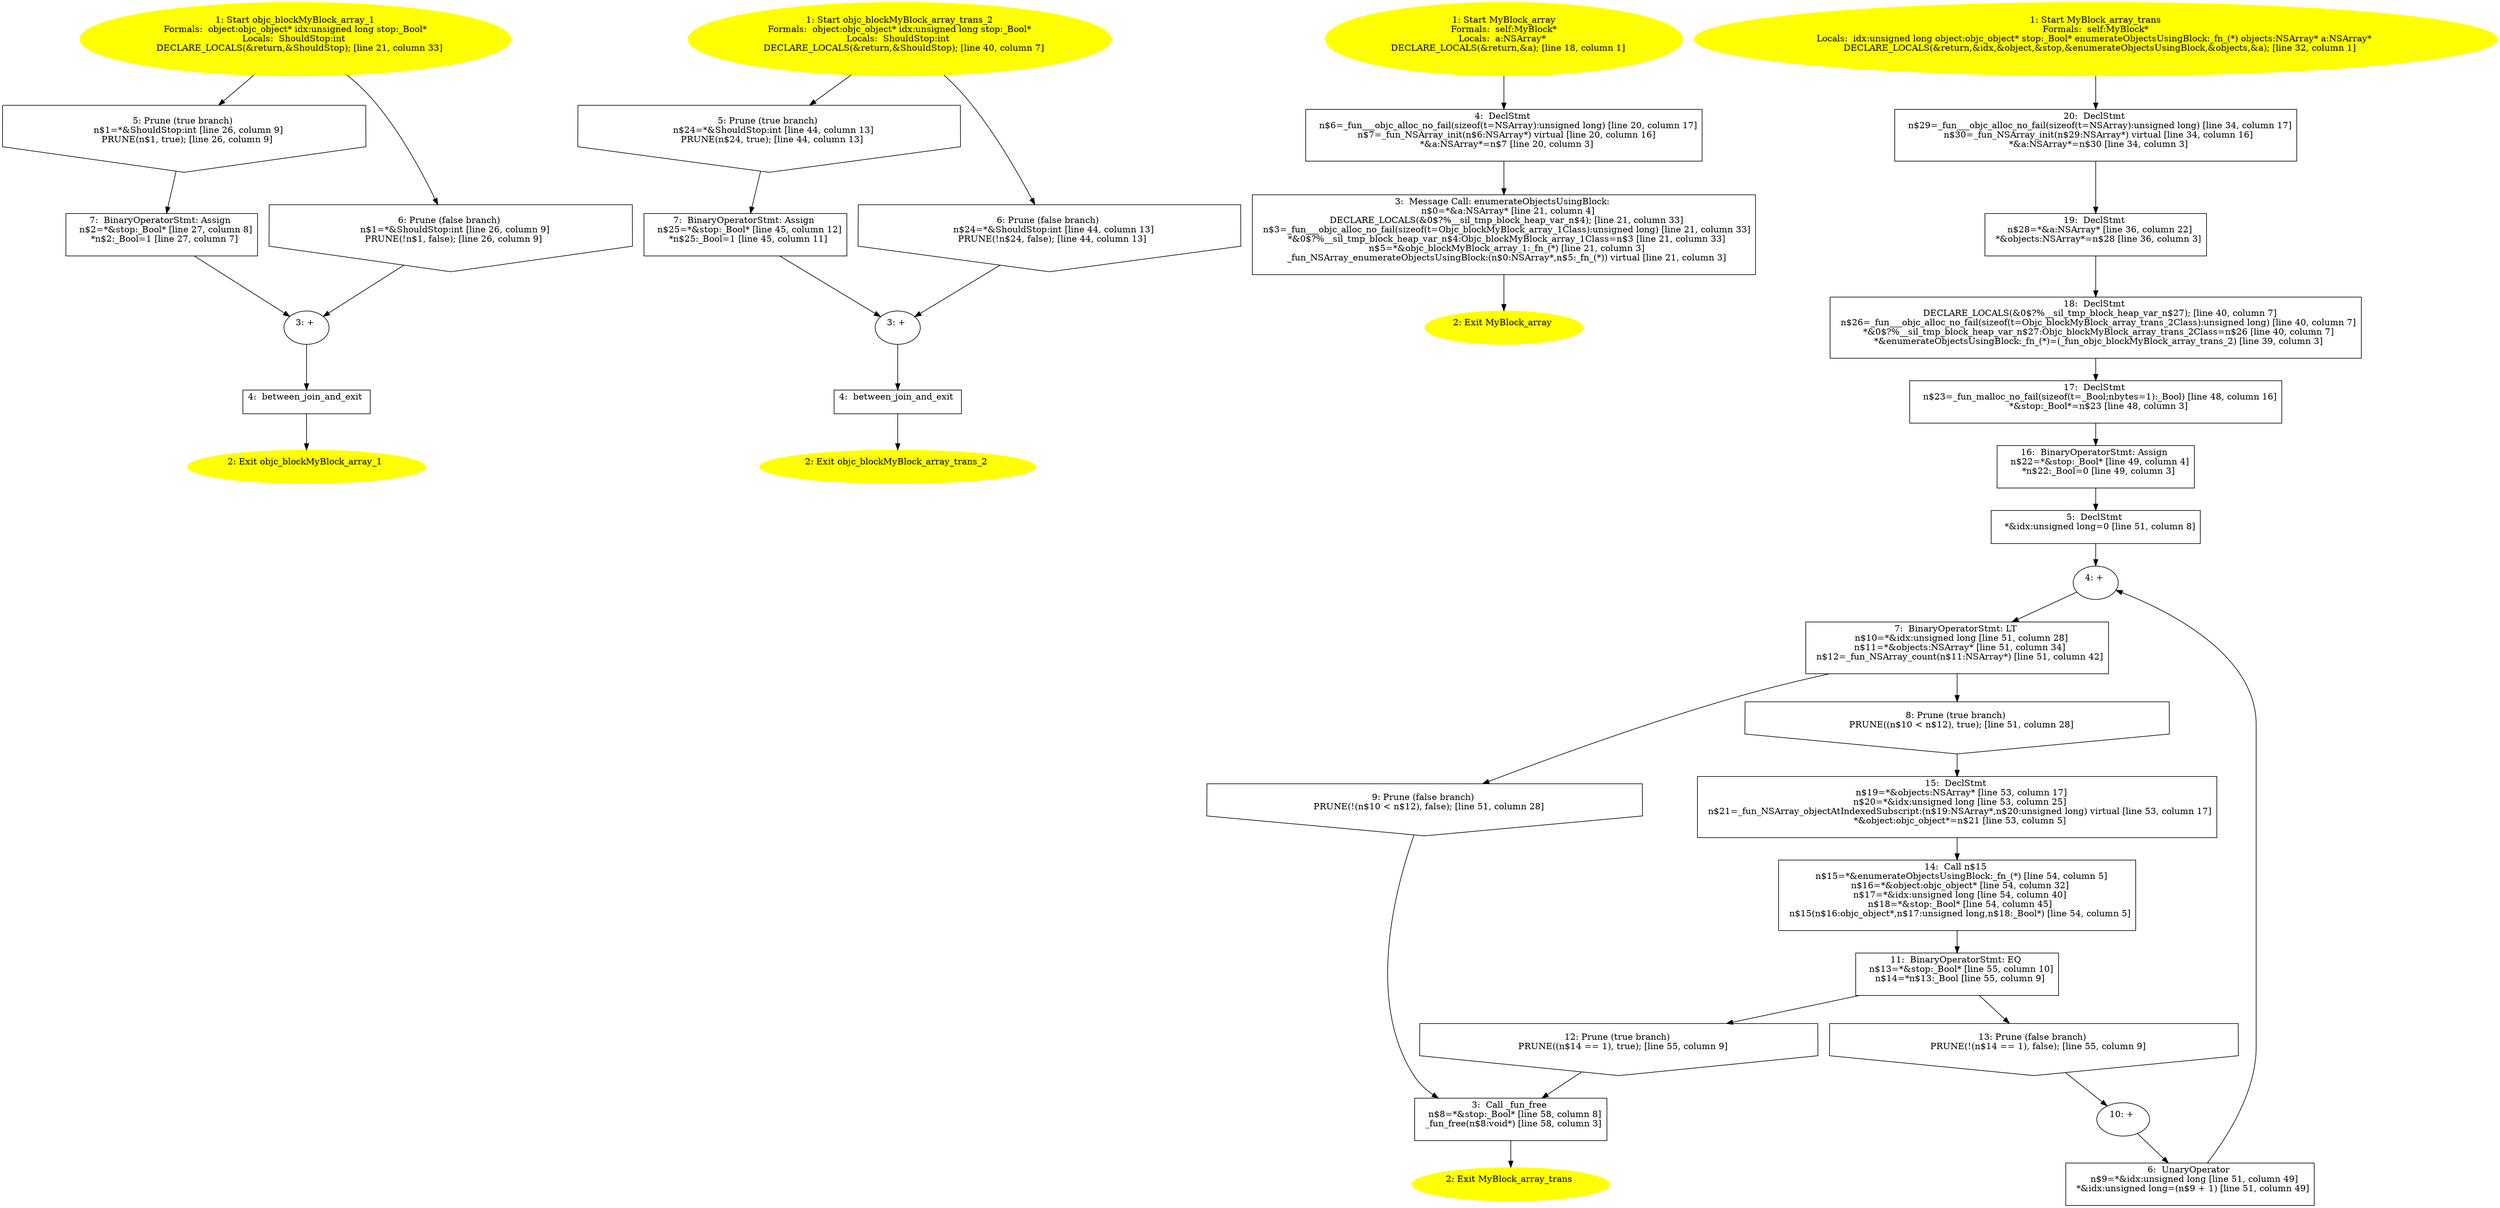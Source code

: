 /* @generated */
digraph iCFG {
"objc_blockMyBlock_array_1.876ea7470c254ef92f8b4921d5f810e1_1" [label="1: Start objc_blockMyBlock_array_1\nFormals:  object:objc_object* idx:unsigned long stop:_Bool*\nLocals:  ShouldStop:int \n   DECLARE_LOCALS(&return,&ShouldStop); [line 21, column 33]\n " color=yellow style=filled]
	

	 "objc_blockMyBlock_array_1.876ea7470c254ef92f8b4921d5f810e1_1" -> "objc_blockMyBlock_array_1.876ea7470c254ef92f8b4921d5f810e1_5" ;
	 "objc_blockMyBlock_array_1.876ea7470c254ef92f8b4921d5f810e1_1" -> "objc_blockMyBlock_array_1.876ea7470c254ef92f8b4921d5f810e1_6" ;
"objc_blockMyBlock_array_1.876ea7470c254ef92f8b4921d5f810e1_2" [label="2: Exit objc_blockMyBlock_array_1 \n  " color=yellow style=filled]
	

"objc_blockMyBlock_array_1.876ea7470c254ef92f8b4921d5f810e1_3" [label="3: + \n  " ]
	

	 "objc_blockMyBlock_array_1.876ea7470c254ef92f8b4921d5f810e1_3" -> "objc_blockMyBlock_array_1.876ea7470c254ef92f8b4921d5f810e1_4" ;
"objc_blockMyBlock_array_1.876ea7470c254ef92f8b4921d5f810e1_4" [label="4:  between_join_and_exit \n  " shape="box"]
	

	 "objc_blockMyBlock_array_1.876ea7470c254ef92f8b4921d5f810e1_4" -> "objc_blockMyBlock_array_1.876ea7470c254ef92f8b4921d5f810e1_2" ;
"objc_blockMyBlock_array_1.876ea7470c254ef92f8b4921d5f810e1_5" [label="5: Prune (true branch) \n   n$1=*&ShouldStop:int [line 26, column 9]\n  PRUNE(n$1, true); [line 26, column 9]\n " shape="invhouse"]
	

	 "objc_blockMyBlock_array_1.876ea7470c254ef92f8b4921d5f810e1_5" -> "objc_blockMyBlock_array_1.876ea7470c254ef92f8b4921d5f810e1_7" ;
"objc_blockMyBlock_array_1.876ea7470c254ef92f8b4921d5f810e1_6" [label="6: Prune (false branch) \n   n$1=*&ShouldStop:int [line 26, column 9]\n  PRUNE(!n$1, false); [line 26, column 9]\n " shape="invhouse"]
	

	 "objc_blockMyBlock_array_1.876ea7470c254ef92f8b4921d5f810e1_6" -> "objc_blockMyBlock_array_1.876ea7470c254ef92f8b4921d5f810e1_3" ;
"objc_blockMyBlock_array_1.876ea7470c254ef92f8b4921d5f810e1_7" [label="7:  BinaryOperatorStmt: Assign \n   n$2=*&stop:_Bool* [line 27, column 8]\n  *n$2:_Bool=1 [line 27, column 7]\n " shape="box"]
	

	 "objc_blockMyBlock_array_1.876ea7470c254ef92f8b4921d5f810e1_7" -> "objc_blockMyBlock_array_1.876ea7470c254ef92f8b4921d5f810e1_3" ;
"objc_blockMyBlock_array_trans_2.5153520a659dce1fe6582bd44cf47e84_1" [label="1: Start objc_blockMyBlock_array_trans_2\nFormals:  object:objc_object* idx:unsigned long stop:_Bool*\nLocals:  ShouldStop:int \n   DECLARE_LOCALS(&return,&ShouldStop); [line 40, column 7]\n " color=yellow style=filled]
	

	 "objc_blockMyBlock_array_trans_2.5153520a659dce1fe6582bd44cf47e84_1" -> "objc_blockMyBlock_array_trans_2.5153520a659dce1fe6582bd44cf47e84_5" ;
	 "objc_blockMyBlock_array_trans_2.5153520a659dce1fe6582bd44cf47e84_1" -> "objc_blockMyBlock_array_trans_2.5153520a659dce1fe6582bd44cf47e84_6" ;
"objc_blockMyBlock_array_trans_2.5153520a659dce1fe6582bd44cf47e84_2" [label="2: Exit objc_blockMyBlock_array_trans_2 \n  " color=yellow style=filled]
	

"objc_blockMyBlock_array_trans_2.5153520a659dce1fe6582bd44cf47e84_3" [label="3: + \n  " ]
	

	 "objc_blockMyBlock_array_trans_2.5153520a659dce1fe6582bd44cf47e84_3" -> "objc_blockMyBlock_array_trans_2.5153520a659dce1fe6582bd44cf47e84_4" ;
"objc_blockMyBlock_array_trans_2.5153520a659dce1fe6582bd44cf47e84_4" [label="4:  between_join_and_exit \n  " shape="box"]
	

	 "objc_blockMyBlock_array_trans_2.5153520a659dce1fe6582bd44cf47e84_4" -> "objc_blockMyBlock_array_trans_2.5153520a659dce1fe6582bd44cf47e84_2" ;
"objc_blockMyBlock_array_trans_2.5153520a659dce1fe6582bd44cf47e84_5" [label="5: Prune (true branch) \n   n$24=*&ShouldStop:int [line 44, column 13]\n  PRUNE(n$24, true); [line 44, column 13]\n " shape="invhouse"]
	

	 "objc_blockMyBlock_array_trans_2.5153520a659dce1fe6582bd44cf47e84_5" -> "objc_blockMyBlock_array_trans_2.5153520a659dce1fe6582bd44cf47e84_7" ;
"objc_blockMyBlock_array_trans_2.5153520a659dce1fe6582bd44cf47e84_6" [label="6: Prune (false branch) \n   n$24=*&ShouldStop:int [line 44, column 13]\n  PRUNE(!n$24, false); [line 44, column 13]\n " shape="invhouse"]
	

	 "objc_blockMyBlock_array_trans_2.5153520a659dce1fe6582bd44cf47e84_6" -> "objc_blockMyBlock_array_trans_2.5153520a659dce1fe6582bd44cf47e84_3" ;
"objc_blockMyBlock_array_trans_2.5153520a659dce1fe6582bd44cf47e84_7" [label="7:  BinaryOperatorStmt: Assign \n   n$25=*&stop:_Bool* [line 45, column 12]\n  *n$25:_Bool=1 [line 45, column 11]\n " shape="box"]
	

	 "objc_blockMyBlock_array_trans_2.5153520a659dce1fe6582bd44cf47e84_7" -> "objc_blockMyBlock_array_trans_2.5153520a659dce1fe6582bd44cf47e84_3" ;
"array#MyBlock#instance.8be6e5b5e968d186440e1931c9eb40de_1" [label="1: Start MyBlock_array\nFormals:  self:MyBlock*\nLocals:  a:NSArray* \n   DECLARE_LOCALS(&return,&a); [line 18, column 1]\n " color=yellow style=filled]
	

	 "array#MyBlock#instance.8be6e5b5e968d186440e1931c9eb40de_1" -> "array#MyBlock#instance.8be6e5b5e968d186440e1931c9eb40de_4" ;
"array#MyBlock#instance.8be6e5b5e968d186440e1931c9eb40de_2" [label="2: Exit MyBlock_array \n  " color=yellow style=filled]
	

"array#MyBlock#instance.8be6e5b5e968d186440e1931c9eb40de_3" [label="3:  Message Call: enumerateObjectsUsingBlock: \n   n$0=*&a:NSArray* [line 21, column 4]\n  DECLARE_LOCALS(&0$?%__sil_tmp_block_heap_var_n$4); [line 21, column 33]\n  n$3=_fun___objc_alloc_no_fail(sizeof(t=Objc_blockMyBlock_array_1Class):unsigned long) [line 21, column 33]\n  *&0$?%__sil_tmp_block_heap_var_n$4:Objc_blockMyBlock_array_1Class=n$3 [line 21, column 33]\n  n$5=*&objc_blockMyBlock_array_1:_fn_(*) [line 21, column 3]\n  _fun_NSArray_enumerateObjectsUsingBlock:(n$0:NSArray*,n$5:_fn_(*)) virtual [line 21, column 3]\n " shape="box"]
	

	 "array#MyBlock#instance.8be6e5b5e968d186440e1931c9eb40de_3" -> "array#MyBlock#instance.8be6e5b5e968d186440e1931c9eb40de_2" ;
"array#MyBlock#instance.8be6e5b5e968d186440e1931c9eb40de_4" [label="4:  DeclStmt \n   n$6=_fun___objc_alloc_no_fail(sizeof(t=NSArray):unsigned long) [line 20, column 17]\n  n$7=_fun_NSArray_init(n$6:NSArray*) virtual [line 20, column 16]\n  *&a:NSArray*=n$7 [line 20, column 3]\n " shape="box"]
	

	 "array#MyBlock#instance.8be6e5b5e968d186440e1931c9eb40de_4" -> "array#MyBlock#instance.8be6e5b5e968d186440e1931c9eb40de_3" ;
"array_trans#MyBlock#instance.13289a590560d0628a3ae5174e716a32_1" [label="1: Start MyBlock_array_trans\nFormals:  self:MyBlock*\nLocals:  idx:unsigned long object:objc_object* stop:_Bool* enumerateObjectsUsingBlock:_fn_(*) objects:NSArray* a:NSArray* \n   DECLARE_LOCALS(&return,&idx,&object,&stop,&enumerateObjectsUsingBlock,&objects,&a); [line 32, column 1]\n " color=yellow style=filled]
	

	 "array_trans#MyBlock#instance.13289a590560d0628a3ae5174e716a32_1" -> "array_trans#MyBlock#instance.13289a590560d0628a3ae5174e716a32_20" ;
"array_trans#MyBlock#instance.13289a590560d0628a3ae5174e716a32_2" [label="2: Exit MyBlock_array_trans \n  " color=yellow style=filled]
	

"array_trans#MyBlock#instance.13289a590560d0628a3ae5174e716a32_3" [label="3:  Call _fun_free \n   n$8=*&stop:_Bool* [line 58, column 8]\n  _fun_free(n$8:void*) [line 58, column 3]\n " shape="box"]
	

	 "array_trans#MyBlock#instance.13289a590560d0628a3ae5174e716a32_3" -> "array_trans#MyBlock#instance.13289a590560d0628a3ae5174e716a32_2" ;
"array_trans#MyBlock#instance.13289a590560d0628a3ae5174e716a32_4" [label="4: + \n  " ]
	

	 "array_trans#MyBlock#instance.13289a590560d0628a3ae5174e716a32_4" -> "array_trans#MyBlock#instance.13289a590560d0628a3ae5174e716a32_7" ;
"array_trans#MyBlock#instance.13289a590560d0628a3ae5174e716a32_5" [label="5:  DeclStmt \n   *&idx:unsigned long=0 [line 51, column 8]\n " shape="box"]
	

	 "array_trans#MyBlock#instance.13289a590560d0628a3ae5174e716a32_5" -> "array_trans#MyBlock#instance.13289a590560d0628a3ae5174e716a32_4" ;
"array_trans#MyBlock#instance.13289a590560d0628a3ae5174e716a32_6" [label="6:  UnaryOperator \n   n$9=*&idx:unsigned long [line 51, column 49]\n  *&idx:unsigned long=(n$9 + 1) [line 51, column 49]\n " shape="box"]
	

	 "array_trans#MyBlock#instance.13289a590560d0628a3ae5174e716a32_6" -> "array_trans#MyBlock#instance.13289a590560d0628a3ae5174e716a32_4" ;
"array_trans#MyBlock#instance.13289a590560d0628a3ae5174e716a32_7" [label="7:  BinaryOperatorStmt: LT \n   n$10=*&idx:unsigned long [line 51, column 28]\n  n$11=*&objects:NSArray* [line 51, column 34]\n  n$12=_fun_NSArray_count(n$11:NSArray*) [line 51, column 42]\n " shape="box"]
	

	 "array_trans#MyBlock#instance.13289a590560d0628a3ae5174e716a32_7" -> "array_trans#MyBlock#instance.13289a590560d0628a3ae5174e716a32_8" ;
	 "array_trans#MyBlock#instance.13289a590560d0628a3ae5174e716a32_7" -> "array_trans#MyBlock#instance.13289a590560d0628a3ae5174e716a32_9" ;
"array_trans#MyBlock#instance.13289a590560d0628a3ae5174e716a32_8" [label="8: Prune (true branch) \n   PRUNE((n$10 < n$12), true); [line 51, column 28]\n " shape="invhouse"]
	

	 "array_trans#MyBlock#instance.13289a590560d0628a3ae5174e716a32_8" -> "array_trans#MyBlock#instance.13289a590560d0628a3ae5174e716a32_15" ;
"array_trans#MyBlock#instance.13289a590560d0628a3ae5174e716a32_9" [label="9: Prune (false branch) \n   PRUNE(!(n$10 < n$12), false); [line 51, column 28]\n " shape="invhouse"]
	

	 "array_trans#MyBlock#instance.13289a590560d0628a3ae5174e716a32_9" -> "array_trans#MyBlock#instance.13289a590560d0628a3ae5174e716a32_3" ;
"array_trans#MyBlock#instance.13289a590560d0628a3ae5174e716a32_10" [label="10: + \n  " ]
	

	 "array_trans#MyBlock#instance.13289a590560d0628a3ae5174e716a32_10" -> "array_trans#MyBlock#instance.13289a590560d0628a3ae5174e716a32_6" ;
"array_trans#MyBlock#instance.13289a590560d0628a3ae5174e716a32_11" [label="11:  BinaryOperatorStmt: EQ \n   n$13=*&stop:_Bool* [line 55, column 10]\n  n$14=*n$13:_Bool [line 55, column 9]\n " shape="box"]
	

	 "array_trans#MyBlock#instance.13289a590560d0628a3ae5174e716a32_11" -> "array_trans#MyBlock#instance.13289a590560d0628a3ae5174e716a32_12" ;
	 "array_trans#MyBlock#instance.13289a590560d0628a3ae5174e716a32_11" -> "array_trans#MyBlock#instance.13289a590560d0628a3ae5174e716a32_13" ;
"array_trans#MyBlock#instance.13289a590560d0628a3ae5174e716a32_12" [label="12: Prune (true branch) \n   PRUNE((n$14 == 1), true); [line 55, column 9]\n " shape="invhouse"]
	

	 "array_trans#MyBlock#instance.13289a590560d0628a3ae5174e716a32_12" -> "array_trans#MyBlock#instance.13289a590560d0628a3ae5174e716a32_3" ;
"array_trans#MyBlock#instance.13289a590560d0628a3ae5174e716a32_13" [label="13: Prune (false branch) \n   PRUNE(!(n$14 == 1), false); [line 55, column 9]\n " shape="invhouse"]
	

	 "array_trans#MyBlock#instance.13289a590560d0628a3ae5174e716a32_13" -> "array_trans#MyBlock#instance.13289a590560d0628a3ae5174e716a32_10" ;
"array_trans#MyBlock#instance.13289a590560d0628a3ae5174e716a32_14" [label="14:  Call n$15 \n   n$15=*&enumerateObjectsUsingBlock:_fn_(*) [line 54, column 5]\n  n$16=*&object:objc_object* [line 54, column 32]\n  n$17=*&idx:unsigned long [line 54, column 40]\n  n$18=*&stop:_Bool* [line 54, column 45]\n  n$15(n$16:objc_object*,n$17:unsigned long,n$18:_Bool*) [line 54, column 5]\n " shape="box"]
	

	 "array_trans#MyBlock#instance.13289a590560d0628a3ae5174e716a32_14" -> "array_trans#MyBlock#instance.13289a590560d0628a3ae5174e716a32_11" ;
"array_trans#MyBlock#instance.13289a590560d0628a3ae5174e716a32_15" [label="15:  DeclStmt \n   n$19=*&objects:NSArray* [line 53, column 17]\n  n$20=*&idx:unsigned long [line 53, column 25]\n  n$21=_fun_NSArray_objectAtIndexedSubscript:(n$19:NSArray*,n$20:unsigned long) virtual [line 53, column 17]\n  *&object:objc_object*=n$21 [line 53, column 5]\n " shape="box"]
	

	 "array_trans#MyBlock#instance.13289a590560d0628a3ae5174e716a32_15" -> "array_trans#MyBlock#instance.13289a590560d0628a3ae5174e716a32_14" ;
"array_trans#MyBlock#instance.13289a590560d0628a3ae5174e716a32_16" [label="16:  BinaryOperatorStmt: Assign \n   n$22=*&stop:_Bool* [line 49, column 4]\n  *n$22:_Bool=0 [line 49, column 3]\n " shape="box"]
	

	 "array_trans#MyBlock#instance.13289a590560d0628a3ae5174e716a32_16" -> "array_trans#MyBlock#instance.13289a590560d0628a3ae5174e716a32_5" ;
"array_trans#MyBlock#instance.13289a590560d0628a3ae5174e716a32_17" [label="17:  DeclStmt \n   n$23=_fun_malloc_no_fail(sizeof(t=_Bool;nbytes=1):_Bool) [line 48, column 16]\n  *&stop:_Bool*=n$23 [line 48, column 3]\n " shape="box"]
	

	 "array_trans#MyBlock#instance.13289a590560d0628a3ae5174e716a32_17" -> "array_trans#MyBlock#instance.13289a590560d0628a3ae5174e716a32_16" ;
"array_trans#MyBlock#instance.13289a590560d0628a3ae5174e716a32_18" [label="18:  DeclStmt \n   DECLARE_LOCALS(&0$?%__sil_tmp_block_heap_var_n$27); [line 40, column 7]\n  n$26=_fun___objc_alloc_no_fail(sizeof(t=Objc_blockMyBlock_array_trans_2Class):unsigned long) [line 40, column 7]\n  *&0$?%__sil_tmp_block_heap_var_n$27:Objc_blockMyBlock_array_trans_2Class=n$26 [line 40, column 7]\n  *&enumerateObjectsUsingBlock:_fn_(*)=(_fun_objc_blockMyBlock_array_trans_2) [line 39, column 3]\n " shape="box"]
	

	 "array_trans#MyBlock#instance.13289a590560d0628a3ae5174e716a32_18" -> "array_trans#MyBlock#instance.13289a590560d0628a3ae5174e716a32_17" ;
"array_trans#MyBlock#instance.13289a590560d0628a3ae5174e716a32_19" [label="19:  DeclStmt \n   n$28=*&a:NSArray* [line 36, column 22]\n  *&objects:NSArray*=n$28 [line 36, column 3]\n " shape="box"]
	

	 "array_trans#MyBlock#instance.13289a590560d0628a3ae5174e716a32_19" -> "array_trans#MyBlock#instance.13289a590560d0628a3ae5174e716a32_18" ;
"array_trans#MyBlock#instance.13289a590560d0628a3ae5174e716a32_20" [label="20:  DeclStmt \n   n$29=_fun___objc_alloc_no_fail(sizeof(t=NSArray):unsigned long) [line 34, column 17]\n  n$30=_fun_NSArray_init(n$29:NSArray*) virtual [line 34, column 16]\n  *&a:NSArray*=n$30 [line 34, column 3]\n " shape="box"]
	

	 "array_trans#MyBlock#instance.13289a590560d0628a3ae5174e716a32_20" -> "array_trans#MyBlock#instance.13289a590560d0628a3ae5174e716a32_19" ;
}
